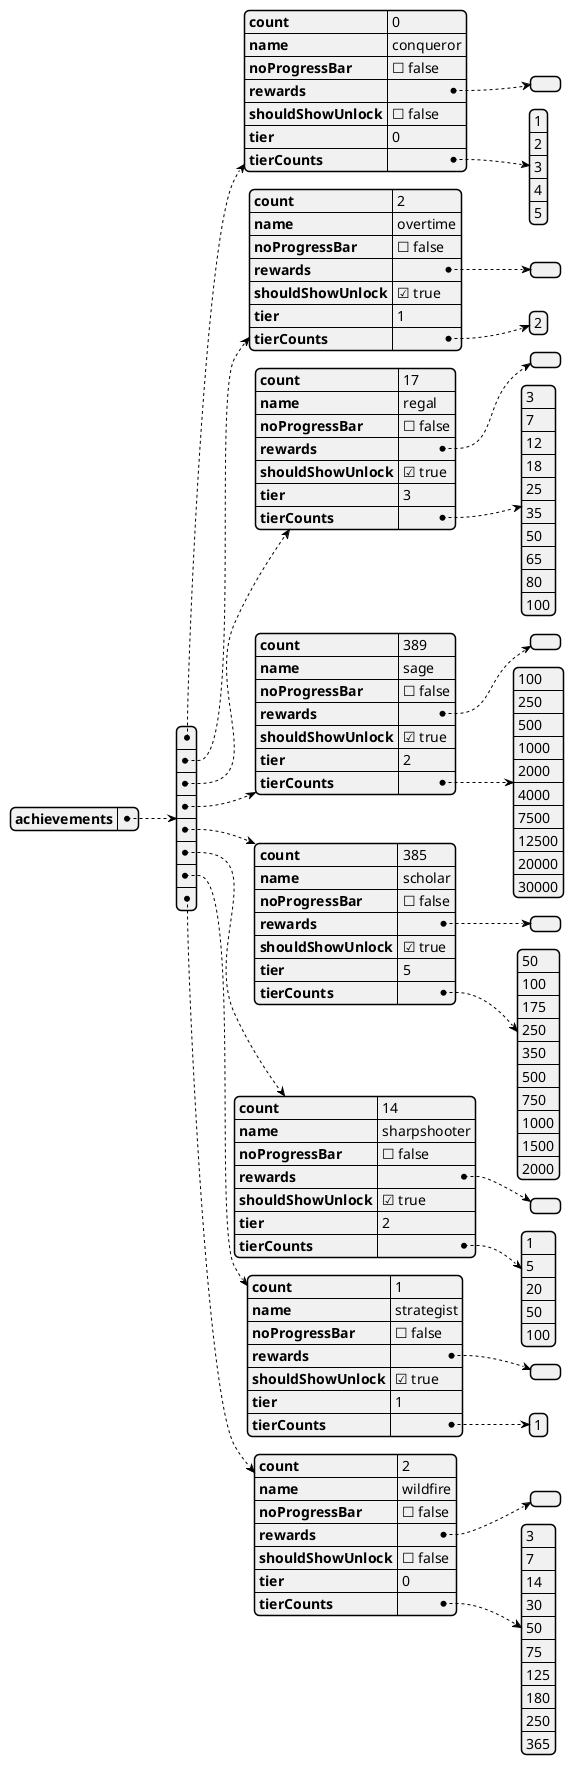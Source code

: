 @startjson "Achievements"
{
    "achievements": [
        {
            "count": 0,
            "name": "conqueror",
            "noProgressBar": false,
            "rewards": {},
            "shouldShowUnlock": false,
            "tier": 0,
            "tierCounts": [
                1,
                2,
                3,
                4,
                5
            ]
        },
        {
            "count": 2,
            "name": "overtime",
            "noProgressBar": false,
            "rewards": {},
            "shouldShowUnlock": true,
            "tier": 1,
            "tierCounts": [
                2
            ]
        },
        {
            "count": 17,
            "name": "regal",
            "noProgressBar": false,
            "rewards": {},
            "shouldShowUnlock": true,
            "tier": 3,
            "tierCounts": [
                3,
                7,
                12,
                18,
                25,
                35,
                50,
                65,
                80,
                100
            ]
        },
        {
            "count": 389,
            "name": "sage",
            "noProgressBar": false,
            "rewards": {},
            "shouldShowUnlock": true,
            "tier": 2,
            "tierCounts": [
                100,
                250,
                500,
                1000,
                2000,
                4000,
                7500,
                12500,
                20000,
                30000
            ]
        },
        {
            "count": 385,
            "name": "scholar",
            "noProgressBar": false,
            "rewards": {},
            "shouldShowUnlock": true,
            "tier": 5,
            "tierCounts": [
                50,
                100,
                175,
                250,
                350,
                500,
                750,
                1000,
                1500,
                2000
            ]
        },
        {
            "count": 14,
            "name": "sharpshooter",
            "noProgressBar": false,
            "rewards": {},
            "shouldShowUnlock": true,
            "tier": 2,
            "tierCounts": [
                1,
                5,
                20,
                50,
                100
            ]
        },
        {
            "count": 1,
            "name": "strategist",
            "noProgressBar": false,
            "rewards": {},
            "shouldShowUnlock": true,
            "tier": 1,
            "tierCounts": [
                1
            ]
        },
        {
            "count": 2,
            "name": "wildfire",
            "noProgressBar": false,
            "rewards": {},
            "shouldShowUnlock": false,
            "tier": 0,
            "tierCounts": [
                3,
                7,
                14,
                30,
                50,
                75,
                125,
                180,
                250,
                365
            ]
        }
    ]
}
@endjson
